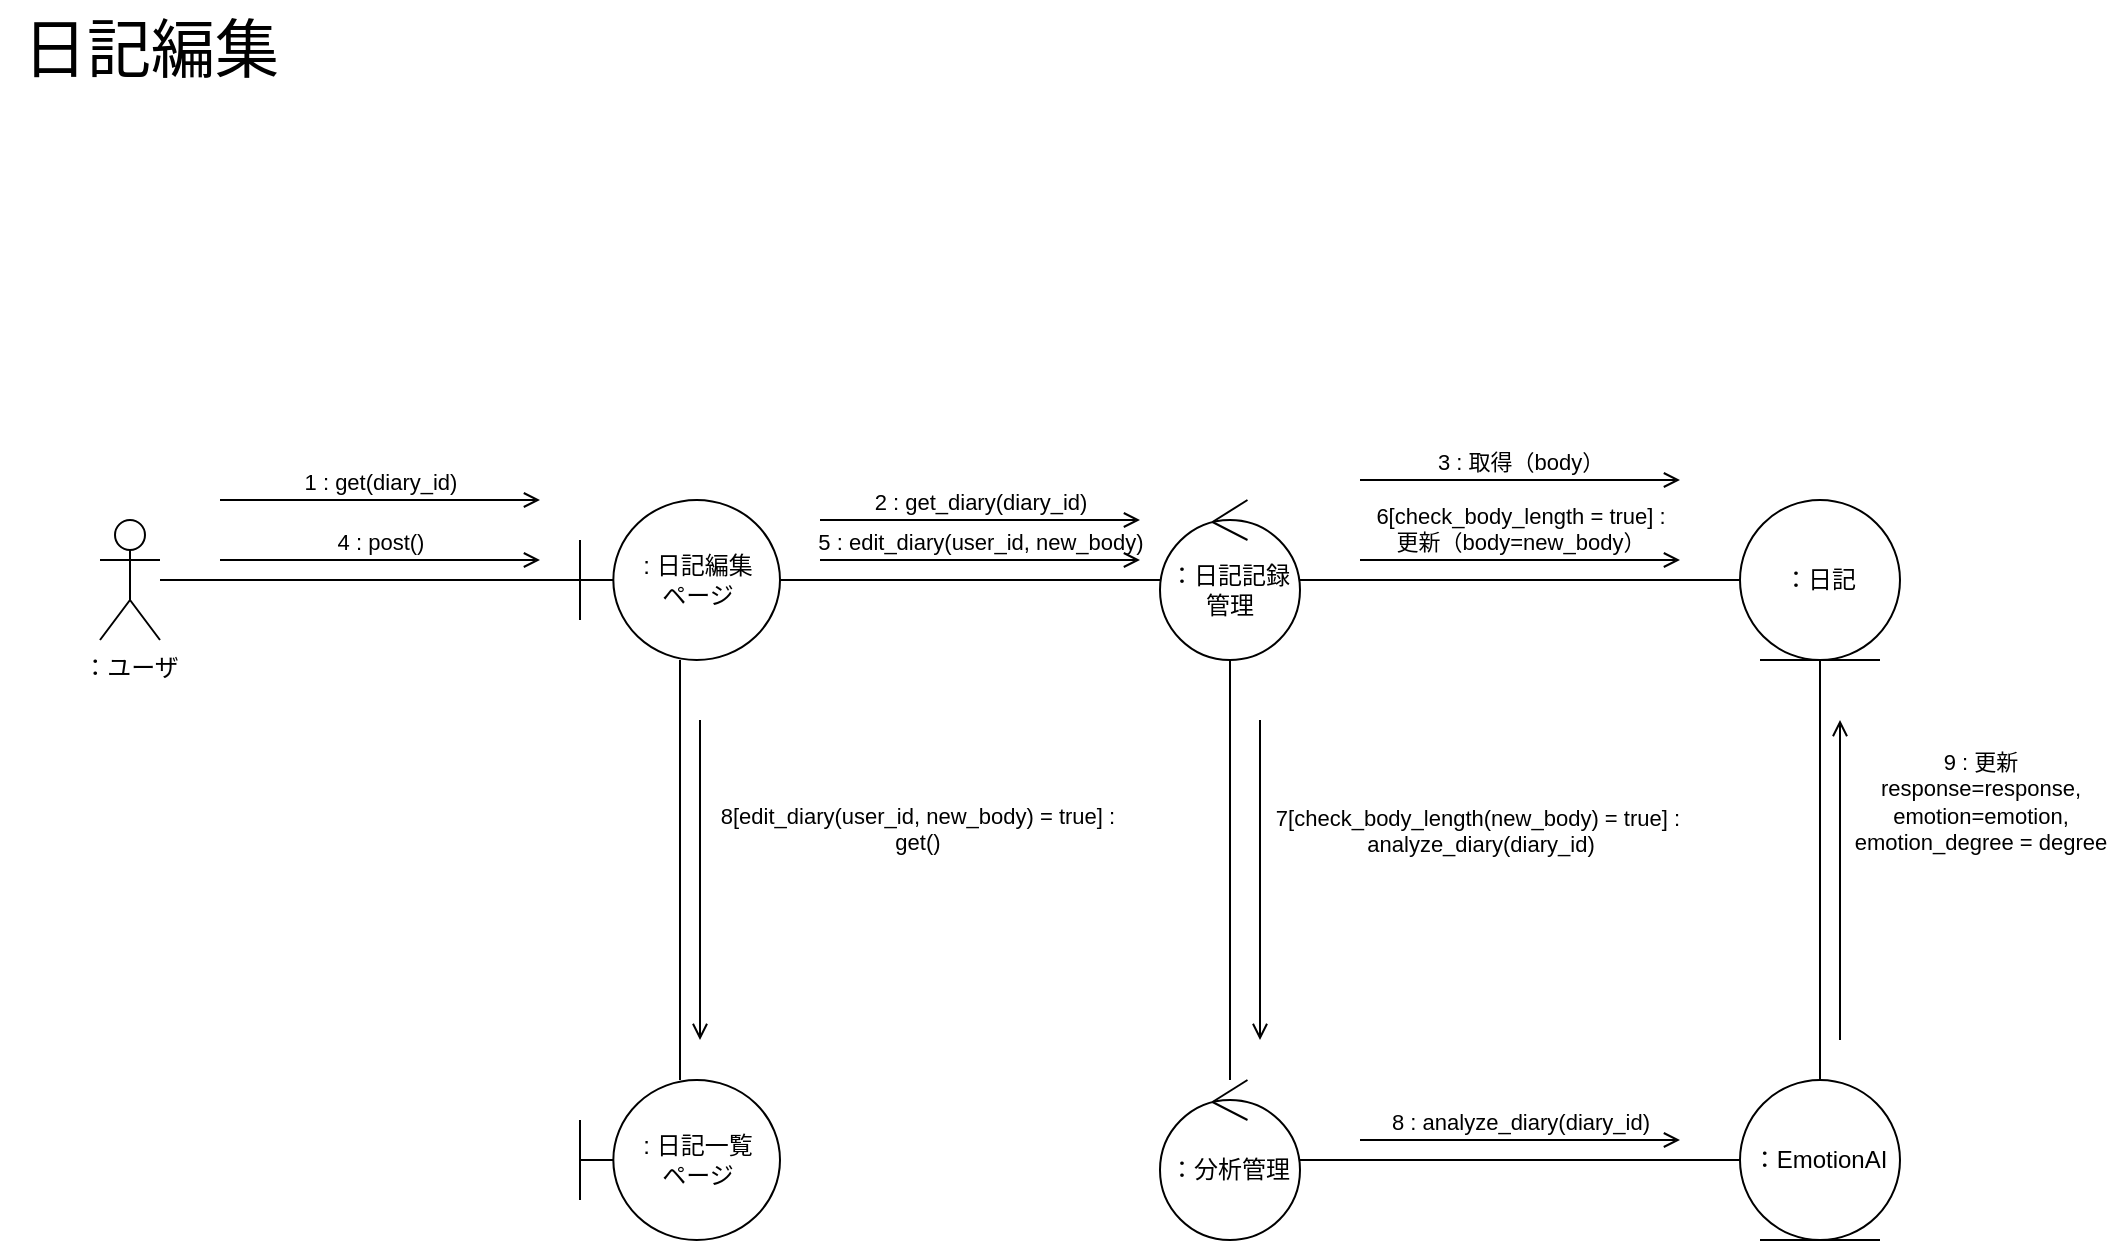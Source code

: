 <mxfile scale="5" border="10">
    <diagram id="8L9aVejFhc21wHGrLeon" name="ページ1">
        <mxGraphModel dx="752" dy="801" grid="1" gridSize="10" guides="1" tooltips="1" connect="1" arrows="1" fold="1" page="1" pageScale="1" pageWidth="1169" pageHeight="827" background="#ffffff" math="0" shadow="0">
            <root>
                <mxCell id="0"/>
                <mxCell id="1" parent="0"/>
                <mxCell id="49" value="：日記" style="ellipse;shape=umlEntity;whiteSpace=wrap;html=1;" parent="1" vertex="1">
                    <mxGeometry x="880" y="260" width="80" height="80" as="geometry"/>
                </mxCell>
                <mxCell id="73" style="edgeStyle=none;html=1;entryX=0;entryY=0.5;entryDx=0;entryDy=0;endArrow=none;endFill=0;" parent="1" source="53" target="49" edge="1">
                    <mxGeometry relative="1" as="geometry"/>
                </mxCell>
                <mxCell id="83" style="edgeStyle=none;html=1;endArrow=none;endFill=0;" parent="1" source="53" target="82" edge="1">
                    <mxGeometry relative="1" as="geometry"/>
                </mxCell>
                <mxCell id="53" value="：日記記録管理" style="ellipse;shape=umlControl;whiteSpace=wrap;html=1;" parent="1" vertex="1">
                    <mxGeometry x="590" y="260" width="70" height="80" as="geometry"/>
                </mxCell>
                <mxCell id="57" value=": 日記一覧&lt;br&gt;ページ" style="shape=umlBoundary;whiteSpace=wrap;html=1;" parent="1" vertex="1">
                    <mxGeometry x="300" y="550" width="100" height="80" as="geometry"/>
                </mxCell>
                <mxCell id="72" style="edgeStyle=none;html=1;endArrow=none;endFill=0;" parent="1" source="58" target="53" edge="1">
                    <mxGeometry relative="1" as="geometry"/>
                </mxCell>
                <mxCell id="74" style="edgeStyle=none;html=1;endArrow=none;endFill=0;" parent="1" source="58" target="57" edge="1">
                    <mxGeometry relative="1" as="geometry"/>
                </mxCell>
                <mxCell id="58" value=": 日記編集&lt;br&gt;ページ" style="shape=umlBoundary;whiteSpace=wrap;html=1;" parent="1" vertex="1">
                    <mxGeometry x="300" y="260" width="100" height="80" as="geometry"/>
                </mxCell>
                <mxCell id="71" style="edgeStyle=none;html=1;endArrow=none;endFill=0;" parent="1" source="69" target="58" edge="1">
                    <mxGeometry relative="1" as="geometry"/>
                </mxCell>
                <mxCell id="69" value="：ユーザ" style="shape=umlActor;verticalLabelPosition=bottom;verticalAlign=top;html=1;outlineConnect=0;" parent="1" vertex="1">
                    <mxGeometry x="60" y="270" width="30" height="60" as="geometry"/>
                </mxCell>
                <mxCell id="76" value="1 : get(diary_id)" style="html=1;verticalAlign=bottom;labelBackgroundColor=none;endArrow=open;endFill=0;" parent="1" edge="1">
                    <mxGeometry width="160" relative="1" as="geometry">
                        <mxPoint x="120" y="260" as="sourcePoint"/>
                        <mxPoint x="280" y="260" as="targetPoint"/>
                        <mxPoint as="offset"/>
                    </mxGeometry>
                </mxCell>
                <mxCell id="77" value="4 : post()" style="html=1;verticalAlign=bottom;labelBackgroundColor=none;endArrow=open;endFill=0;" parent="1" edge="1">
                    <mxGeometry width="160" relative="1" as="geometry">
                        <mxPoint x="120" y="290" as="sourcePoint"/>
                        <mxPoint x="280" y="290" as="targetPoint"/>
                        <mxPoint as="offset"/>
                    </mxGeometry>
                </mxCell>
                <mxCell id="78" value="5 : edit_diary(user_id, new_body)" style="html=1;verticalAlign=bottom;labelBackgroundColor=none;endArrow=open;endFill=0;" parent="1" edge="1">
                    <mxGeometry width="160" relative="1" as="geometry">
                        <mxPoint x="420" y="290" as="sourcePoint"/>
                        <mxPoint x="580" y="290" as="targetPoint"/>
                        <mxPoint as="offset"/>
                    </mxGeometry>
                </mxCell>
                <mxCell id="79" value="6[check_body_length = true] : &lt;br&gt;更新（body=new_body）" style="html=1;verticalAlign=bottom;labelBackgroundColor=none;endArrow=open;endFill=0;" parent="1" edge="1">
                    <mxGeometry width="160" relative="1" as="geometry">
                        <mxPoint x="690" y="290" as="sourcePoint"/>
                        <mxPoint x="850" y="290" as="targetPoint"/>
                        <mxPoint as="offset"/>
                    </mxGeometry>
                </mxCell>
                <mxCell id="80" value="8[edit_diary(user_id, new_body) = true] :&amp;nbsp;&lt;br&gt;get()&amp;nbsp;" style="html=1;verticalAlign=bottom;labelBackgroundColor=none;endArrow=open;endFill=0;" parent="1" edge="1">
                    <mxGeometry x="-0.125" y="110" width="160" relative="1" as="geometry">
                        <mxPoint x="360" y="370" as="sourcePoint"/>
                        <mxPoint x="360" y="530" as="targetPoint"/>
                        <mxPoint as="offset"/>
                    </mxGeometry>
                </mxCell>
                <mxCell id="81" value="日記編集" style="text;html=1;align=center;verticalAlign=middle;resizable=0;points=[];autosize=1;strokeColor=none;fillColor=none;fontSize=32;" parent="1" vertex="1">
                    <mxGeometry x="10" y="10" width="150" height="50" as="geometry"/>
                </mxCell>
                <mxCell id="86" style="edgeStyle=none;html=1;endArrow=none;endFill=0;" parent="1" source="82" target="85" edge="1">
                    <mxGeometry relative="1" as="geometry"/>
                </mxCell>
                <mxCell id="82" value="：分析管理" style="ellipse;shape=umlControl;whiteSpace=wrap;html=1;" parent="1" vertex="1">
                    <mxGeometry x="590" y="550" width="70" height="80" as="geometry"/>
                </mxCell>
                <mxCell id="84" value="7[check_body_length(new_body) = true] :&amp;nbsp;&lt;br&gt;analyze_diary(diary_id)" style="html=1;verticalAlign=bottom;labelBackgroundColor=none;endArrow=open;endFill=0;" parent="1" edge="1">
                    <mxGeometry x="-0.121" y="110" width="160" relative="1" as="geometry">
                        <mxPoint x="640" y="370" as="sourcePoint"/>
                        <mxPoint x="640" y="530" as="targetPoint"/>
                        <mxPoint as="offset"/>
                    </mxGeometry>
                </mxCell>
                <mxCell id="88" style="edgeStyle=none;html=1;endArrow=none;endFill=0;" parent="1" source="85" target="49" edge="1">
                    <mxGeometry relative="1" as="geometry"/>
                </mxCell>
                <mxCell id="85" value="：EmotionAI" style="ellipse;shape=umlEntity;whiteSpace=wrap;html=1;" parent="1" vertex="1">
                    <mxGeometry x="880" y="550" width="80" height="80" as="geometry"/>
                </mxCell>
                <mxCell id="87" value="8 : analyze_diary(diary_id)" style="html=1;verticalAlign=bottom;labelBackgroundColor=none;endArrow=open;endFill=0;" parent="1" edge="1">
                    <mxGeometry width="160" relative="1" as="geometry">
                        <mxPoint x="690" y="580" as="sourcePoint"/>
                        <mxPoint x="850" y="580" as="targetPoint"/>
                        <mxPoint as="offset"/>
                    </mxGeometry>
                </mxCell>
                <mxCell id="89" value="9 : 更新&lt;br&gt;response=response,&lt;br&gt;emotion=emotion,&lt;br&gt;emotion_degree = degree" style="html=1;verticalAlign=bottom;labelBackgroundColor=none;endArrow=open;endFill=0;" parent="1" edge="1">
                    <mxGeometry x="0.125" y="-70" width="160" relative="1" as="geometry">
                        <mxPoint x="930" y="530" as="sourcePoint"/>
                        <mxPoint x="930" y="370" as="targetPoint"/>
                        <mxPoint as="offset"/>
                    </mxGeometry>
                </mxCell>
                <mxCell id="90" value="2 : get_diary(diary_id)" style="html=1;verticalAlign=bottom;labelBackgroundColor=none;endArrow=open;endFill=0;" edge="1" parent="1">
                    <mxGeometry width="160" relative="1" as="geometry">
                        <mxPoint x="420" y="270" as="sourcePoint"/>
                        <mxPoint x="580" y="270" as="targetPoint"/>
                        <mxPoint as="offset"/>
                    </mxGeometry>
                </mxCell>
                <mxCell id="91" value="3 : 取得（body）" style="html=1;verticalAlign=bottom;labelBackgroundColor=none;endArrow=open;endFill=0;" edge="1" parent="1">
                    <mxGeometry width="160" relative="1" as="geometry">
                        <mxPoint x="690" y="250" as="sourcePoint"/>
                        <mxPoint x="850" y="250" as="targetPoint"/>
                        <mxPoint as="offset"/>
                    </mxGeometry>
                </mxCell>
            </root>
        </mxGraphModel>
    </diagram>
</mxfile>